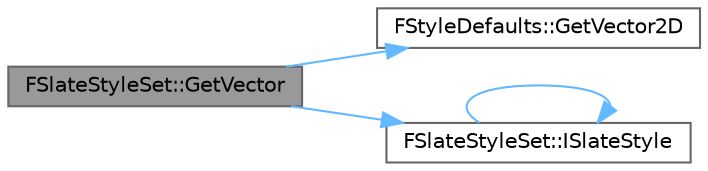 digraph "FSlateStyleSet::GetVector"
{
 // INTERACTIVE_SVG=YES
 // LATEX_PDF_SIZE
  bgcolor="transparent";
  edge [fontname=Helvetica,fontsize=10,labelfontname=Helvetica,labelfontsize=10];
  node [fontname=Helvetica,fontsize=10,shape=box,height=0.2,width=0.4];
  rankdir="LR";
  Node1 [id="Node000001",label="FSlateStyleSet::GetVector",height=0.2,width=0.4,color="gray40", fillcolor="grey60", style="filled", fontcolor="black",tooltip=" "];
  Node1 -> Node2 [id="edge1_Node000001_Node000002",color="steelblue1",style="solid",tooltip=" "];
  Node2 [id="Node000002",label="FStyleDefaults::GetVector2D",height=0.2,width=0.4,color="grey40", fillcolor="white", style="filled",URL="$de/d47/classFStyleDefaults.html#a56c5c4d21f2559b2b9e51f1d99c6b80b",tooltip="Get default FVector2D value."];
  Node1 -> Node3 [id="edge2_Node000001_Node000003",color="steelblue1",style="solid",tooltip=" "];
  Node3 [id="Node000003",label="FSlateStyleSet::ISlateStyle",height=0.2,width=0.4,color="grey40", fillcolor="white", style="filled",URL="$da/d55/classFSlateStyleSet.html#a60e8d29a2d5a43d206da64e54b13f69f",tooltip=" "];
  Node3 -> Node3 [id="edge3_Node000003_Node000003",color="steelblue1",style="solid",tooltip=" "];
}
